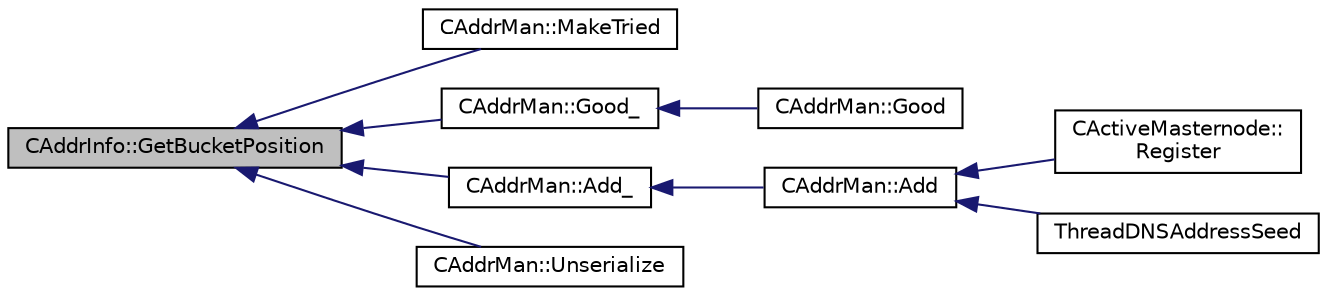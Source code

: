 digraph "CAddrInfo::GetBucketPosition"
{
  edge [fontname="Helvetica",fontsize="10",labelfontname="Helvetica",labelfontsize="10"];
  node [fontname="Helvetica",fontsize="10",shape=record];
  rankdir="LR";
  Node7 [label="CAddrInfo::GetBucketPosition",height=0.2,width=0.4,color="black", fillcolor="grey75", style="filled", fontcolor="black"];
  Node7 -> Node8 [dir="back",color="midnightblue",fontsize="10",style="solid",fontname="Helvetica"];
  Node8 [label="CAddrMan::MakeTried",height=0.2,width=0.4,color="black", fillcolor="white", style="filled",URL="$class_c_addr_man.html#a98e8383efb48b7c2932795438f35a10a",tooltip="Move an entry from the \"new\" table(s) to the \"tried\" table. "];
  Node7 -> Node9 [dir="back",color="midnightblue",fontsize="10",style="solid",fontname="Helvetica"];
  Node9 [label="CAddrMan::Good_",height=0.2,width=0.4,color="black", fillcolor="white", style="filled",URL="$class_c_addr_man.html#a33ec6a4584cf4b17af821e6e35216459",tooltip="Mark an entry \"good\", possibly moving it from \"new\" to \"tried\". "];
  Node9 -> Node10 [dir="back",color="midnightblue",fontsize="10",style="solid",fontname="Helvetica"];
  Node10 [label="CAddrMan::Good",height=0.2,width=0.4,color="black", fillcolor="white", style="filled",URL="$class_c_addr_man.html#a993e80e74701d7bc6bb49880c387b847",tooltip="Mark an entry as accessible. "];
  Node7 -> Node11 [dir="back",color="midnightblue",fontsize="10",style="solid",fontname="Helvetica"];
  Node11 [label="CAddrMan::Add_",height=0.2,width=0.4,color="black", fillcolor="white", style="filled",URL="$class_c_addr_man.html#a9dd6df8b1904548a86054d19d4a90724",tooltip="Add an entry to the \"new\" table. "];
  Node11 -> Node12 [dir="back",color="midnightblue",fontsize="10",style="solid",fontname="Helvetica"];
  Node12 [label="CAddrMan::Add",height=0.2,width=0.4,color="black", fillcolor="white", style="filled",URL="$class_c_addr_man.html#a03fcc7109b5f014760dc50a81f68c5ec",tooltip="Add a single address. "];
  Node12 -> Node13 [dir="back",color="midnightblue",fontsize="10",style="solid",fontname="Helvetica"];
  Node13 [label="CActiveMasternode::\lRegister",height=0.2,width=0.4,color="black", fillcolor="white", style="filled",URL="$class_c_active_masternode.html#a99e26870efec1ea98738cda1a5a85702",tooltip="Register remote Masternode. "];
  Node12 -> Node14 [dir="back",color="midnightblue",fontsize="10",style="solid",fontname="Helvetica"];
  Node14 [label="ThreadDNSAddressSeed",height=0.2,width=0.4,color="black", fillcolor="white", style="filled",URL="$net_8cpp.html#ab2d8883b5524ec7b80d3b9535e73a3ed"];
  Node7 -> Node15 [dir="back",color="midnightblue",fontsize="10",style="solid",fontname="Helvetica"];
  Node15 [label="CAddrMan::Unserialize",height=0.2,width=0.4,color="black", fillcolor="white", style="filled",URL="$class_c_addr_man.html#a68eaf1797ecb8bff380aa7f9fc452e14"];
}
